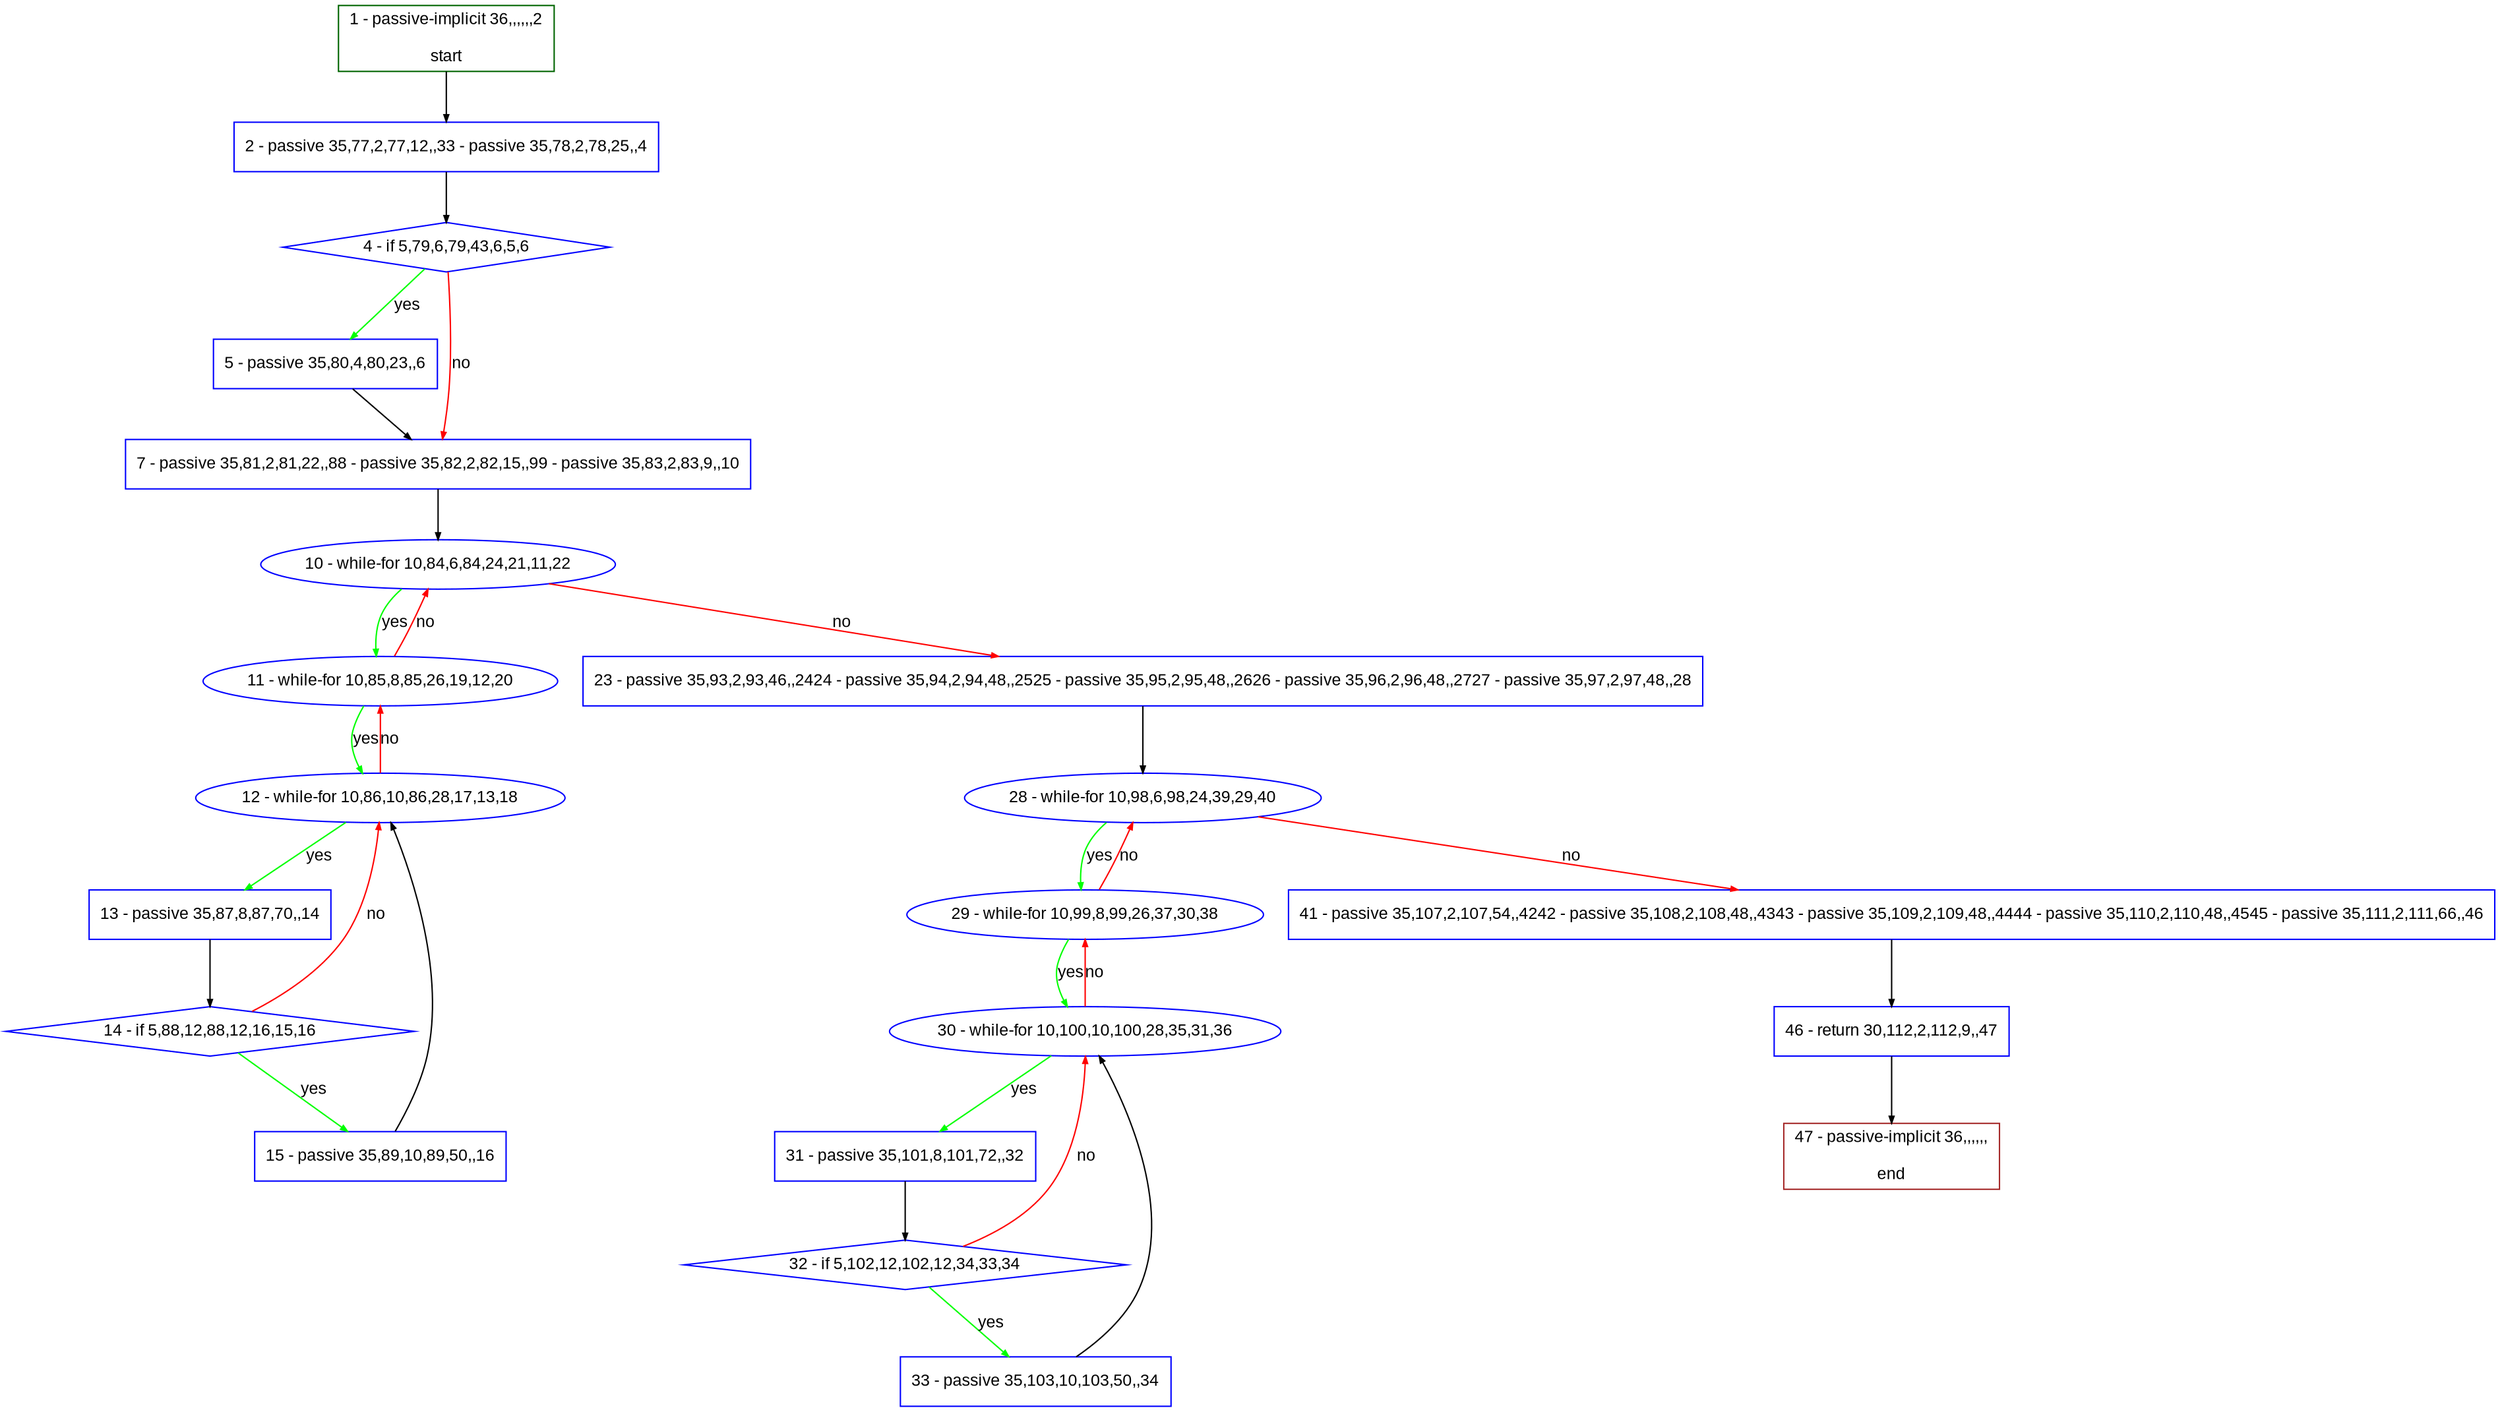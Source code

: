 digraph "" {
  graph [pack="true", label="", fontsize="12", packmode="clust", fontname="Arial", fillcolor="#FFFFCC", bgcolor="white", style="rounded,filled", compound="true"];
  node [node_initialized="no", label="", color="grey", fontsize="12", fillcolor="white", fontname="Arial", style="filled", shape="rectangle", compound="true", fixedsize="false"];
  edge [fontcolor="black", arrowhead="normal", arrowtail="none", arrowsize="0.5", ltail="", label="", color="black", fontsize="12", lhead="", fontname="Arial", dir="forward", compound="true"];
  __N1 [label="2 - passive 35,77,2,77,12,,33 - passive 35,78,2,78,25,,4", color="#0000ff", fillcolor="#ffffff", style="filled", shape="box"];
  __N2 [label="1 - passive-implicit 36,,,,,,2\n\nstart", color="#006400", fillcolor="#ffffff", style="filled", shape="box"];
  __N3 [label="4 - if 5,79,6,79,43,6,5,6", color="#0000ff", fillcolor="#ffffff", style="filled", shape="diamond"];
  __N4 [label="5 - passive 35,80,4,80,23,,6", color="#0000ff", fillcolor="#ffffff", style="filled", shape="box"];
  __N5 [label="7 - passive 35,81,2,81,22,,88 - passive 35,82,2,82,15,,99 - passive 35,83,2,83,9,,10", color="#0000ff", fillcolor="#ffffff", style="filled", shape="box"];
  __N6 [label="10 - while-for 10,84,6,84,24,21,11,22", color="#0000ff", fillcolor="#ffffff", style="filled", shape="oval"];
  __N7 [label="11 - while-for 10,85,8,85,26,19,12,20", color="#0000ff", fillcolor="#ffffff", style="filled", shape="oval"];
  __N8 [label="23 - passive 35,93,2,93,46,,2424 - passive 35,94,2,94,48,,2525 - passive 35,95,2,95,48,,2626 - passive 35,96,2,96,48,,2727 - passive 35,97,2,97,48,,28", color="#0000ff", fillcolor="#ffffff", style="filled", shape="box"];
  __N9 [label="12 - while-for 10,86,10,86,28,17,13,18", color="#0000ff", fillcolor="#ffffff", style="filled", shape="oval"];
  __N10 [label="13 - passive 35,87,8,87,70,,14", color="#0000ff", fillcolor="#ffffff", style="filled", shape="box"];
  __N11 [label="14 - if 5,88,12,88,12,16,15,16", color="#0000ff", fillcolor="#ffffff", style="filled", shape="diamond"];
  __N12 [label="15 - passive 35,89,10,89,50,,16", color="#0000ff", fillcolor="#ffffff", style="filled", shape="box"];
  __N13 [label="28 - while-for 10,98,6,98,24,39,29,40", color="#0000ff", fillcolor="#ffffff", style="filled", shape="oval"];
  __N14 [label="29 - while-for 10,99,8,99,26,37,30,38", color="#0000ff", fillcolor="#ffffff", style="filled", shape="oval"];
  __N15 [label="41 - passive 35,107,2,107,54,,4242 - passive 35,108,2,108,48,,4343 - passive 35,109,2,109,48,,4444 - passive 35,110,2,110,48,,4545 - passive 35,111,2,111,66,,46", color="#0000ff", fillcolor="#ffffff", style="filled", shape="box"];
  __N16 [label="30 - while-for 10,100,10,100,28,35,31,36", color="#0000ff", fillcolor="#ffffff", style="filled", shape="oval"];
  __N17 [label="31 - passive 35,101,8,101,72,,32", color="#0000ff", fillcolor="#ffffff", style="filled", shape="box"];
  __N18 [label="32 - if 5,102,12,102,12,34,33,34", color="#0000ff", fillcolor="#ffffff", style="filled", shape="diamond"];
  __N19 [label="33 - passive 35,103,10,103,50,,34", color="#0000ff", fillcolor="#ffffff", style="filled", shape="box"];
  __N20 [label="46 - return 30,112,2,112,9,,47", color="#0000ff", fillcolor="#ffffff", style="filled", shape="box"];
  __N21 [label="47 - passive-implicit 36,,,,,,\n\nend", color="#a52a2a", fillcolor="#ffffff", style="filled", shape="box"];
  __N2 -> __N1 [arrowhead="normal", arrowtail="none", color="#000000", label="", dir="forward"];
  __N1 -> __N3 [arrowhead="normal", arrowtail="none", color="#000000", label="", dir="forward"];
  __N3 -> __N4 [arrowhead="normal", arrowtail="none", color="#00ff00", label="yes", dir="forward"];
  __N3 -> __N5 [arrowhead="normal", arrowtail="none", color="#ff0000", label="no", dir="forward"];
  __N4 -> __N5 [arrowhead="normal", arrowtail="none", color="#000000", label="", dir="forward"];
  __N5 -> __N6 [arrowhead="normal", arrowtail="none", color="#000000", label="", dir="forward"];
  __N6 -> __N7 [arrowhead="normal", arrowtail="none", color="#00ff00", label="yes", dir="forward"];
  __N7 -> __N6 [arrowhead="normal", arrowtail="none", color="#ff0000", label="no", dir="forward"];
  __N6 -> __N8 [arrowhead="normal", arrowtail="none", color="#ff0000", label="no", dir="forward"];
  __N7 -> __N9 [arrowhead="normal", arrowtail="none", color="#00ff00", label="yes", dir="forward"];
  __N9 -> __N7 [arrowhead="normal", arrowtail="none", color="#ff0000", label="no", dir="forward"];
  __N9 -> __N10 [arrowhead="normal", arrowtail="none", color="#00ff00", label="yes", dir="forward"];
  __N10 -> __N11 [arrowhead="normal", arrowtail="none", color="#000000", label="", dir="forward"];
  __N11 -> __N9 [arrowhead="normal", arrowtail="none", color="#ff0000", label="no", dir="forward"];
  __N11 -> __N12 [arrowhead="normal", arrowtail="none", color="#00ff00", label="yes", dir="forward"];
  __N12 -> __N9 [arrowhead="normal", arrowtail="none", color="#000000", label="", dir="forward"];
  __N8 -> __N13 [arrowhead="normal", arrowtail="none", color="#000000", label="", dir="forward"];
  __N13 -> __N14 [arrowhead="normal", arrowtail="none", color="#00ff00", label="yes", dir="forward"];
  __N14 -> __N13 [arrowhead="normal", arrowtail="none", color="#ff0000", label="no", dir="forward"];
  __N13 -> __N15 [arrowhead="normal", arrowtail="none", color="#ff0000", label="no", dir="forward"];
  __N14 -> __N16 [arrowhead="normal", arrowtail="none", color="#00ff00", label="yes", dir="forward"];
  __N16 -> __N14 [arrowhead="normal", arrowtail="none", color="#ff0000", label="no", dir="forward"];
  __N16 -> __N17 [arrowhead="normal", arrowtail="none", color="#00ff00", label="yes", dir="forward"];
  __N17 -> __N18 [arrowhead="normal", arrowtail="none", color="#000000", label="", dir="forward"];
  __N18 -> __N16 [arrowhead="normal", arrowtail="none", color="#ff0000", label="no", dir="forward"];
  __N18 -> __N19 [arrowhead="normal", arrowtail="none", color="#00ff00", label="yes", dir="forward"];
  __N19 -> __N16 [arrowhead="normal", arrowtail="none", color="#000000", label="", dir="forward"];
  __N15 -> __N20 [arrowhead="normal", arrowtail="none", color="#000000", label="", dir="forward"];
  __N20 -> __N21 [arrowhead="normal", arrowtail="none", color="#000000", label="", dir="forward"];
}
